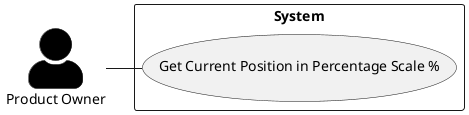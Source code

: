 @startuml
'https://plantuml.com/use-case-diagram
!pragma layout smetana
skinparam actorStyle awesome
skinparam ActorBackgroundColor black
left to right direction
skinparam packageStyle rectangle
actor "Product Owner" as Admin
rectangle "System" {
    usecase "Get Current Position in Percentage Scale %" as GetPosition
    Admin -- GetPosition
}
@enduml